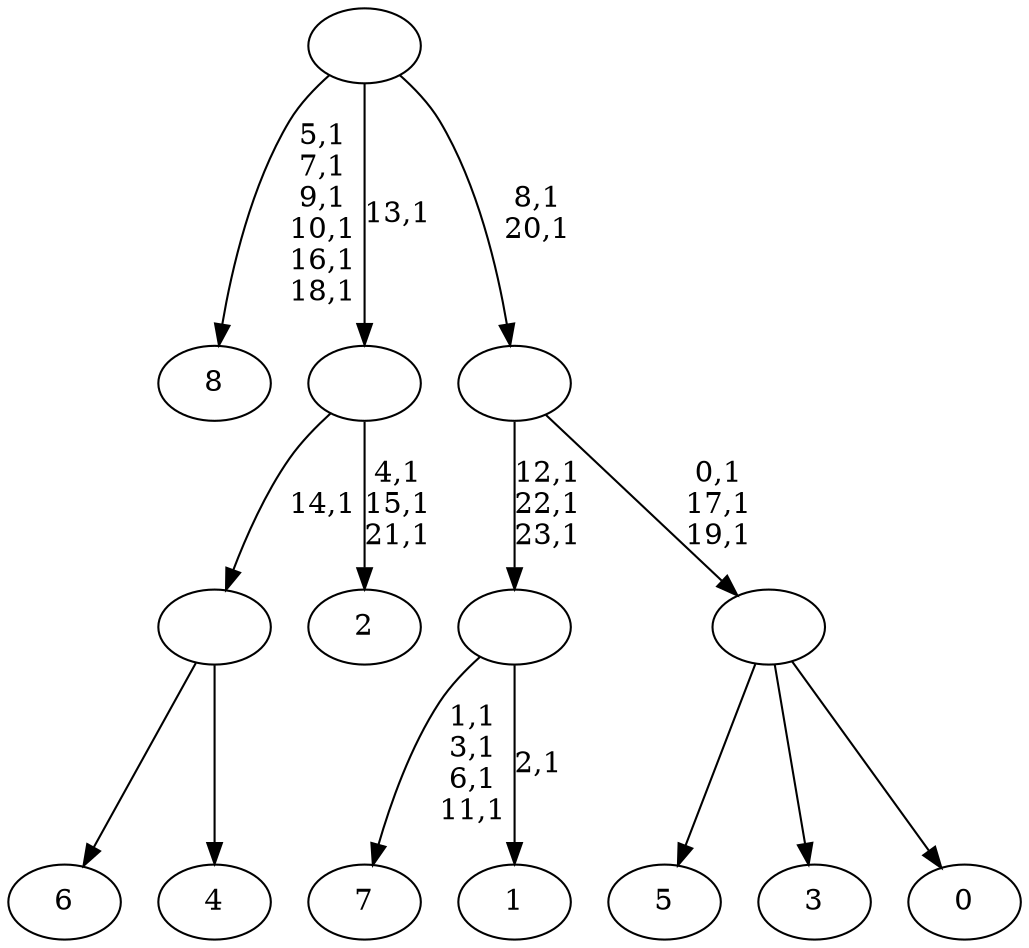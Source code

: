 digraph T {
	33 [label="8"]
	26 [label="7"]
	21 [label="6"]
	20 [label="5"]
	19 [label="4"]
	18 [label=""]
	17 [label="3"]
	16 [label="2"]
	12 [label=""]
	11 [label="1"]
	9 [label=""]
	6 [label="0"]
	5 [label=""]
	2 [label=""]
	0 [label=""]
	18 -> 21 [label=""]
	18 -> 19 [label=""]
	12 -> 16 [label="4,1\n15,1\n21,1"]
	12 -> 18 [label="14,1"]
	9 -> 11 [label="2,1"]
	9 -> 26 [label="1,1\n3,1\n6,1\n11,1"]
	5 -> 20 [label=""]
	5 -> 17 [label=""]
	5 -> 6 [label=""]
	2 -> 5 [label="0,1\n17,1\n19,1"]
	2 -> 9 [label="12,1\n22,1\n23,1"]
	0 -> 2 [label="8,1\n20,1"]
	0 -> 33 [label="5,1\n7,1\n9,1\n10,1\n16,1\n18,1"]
	0 -> 12 [label="13,1"]
}
